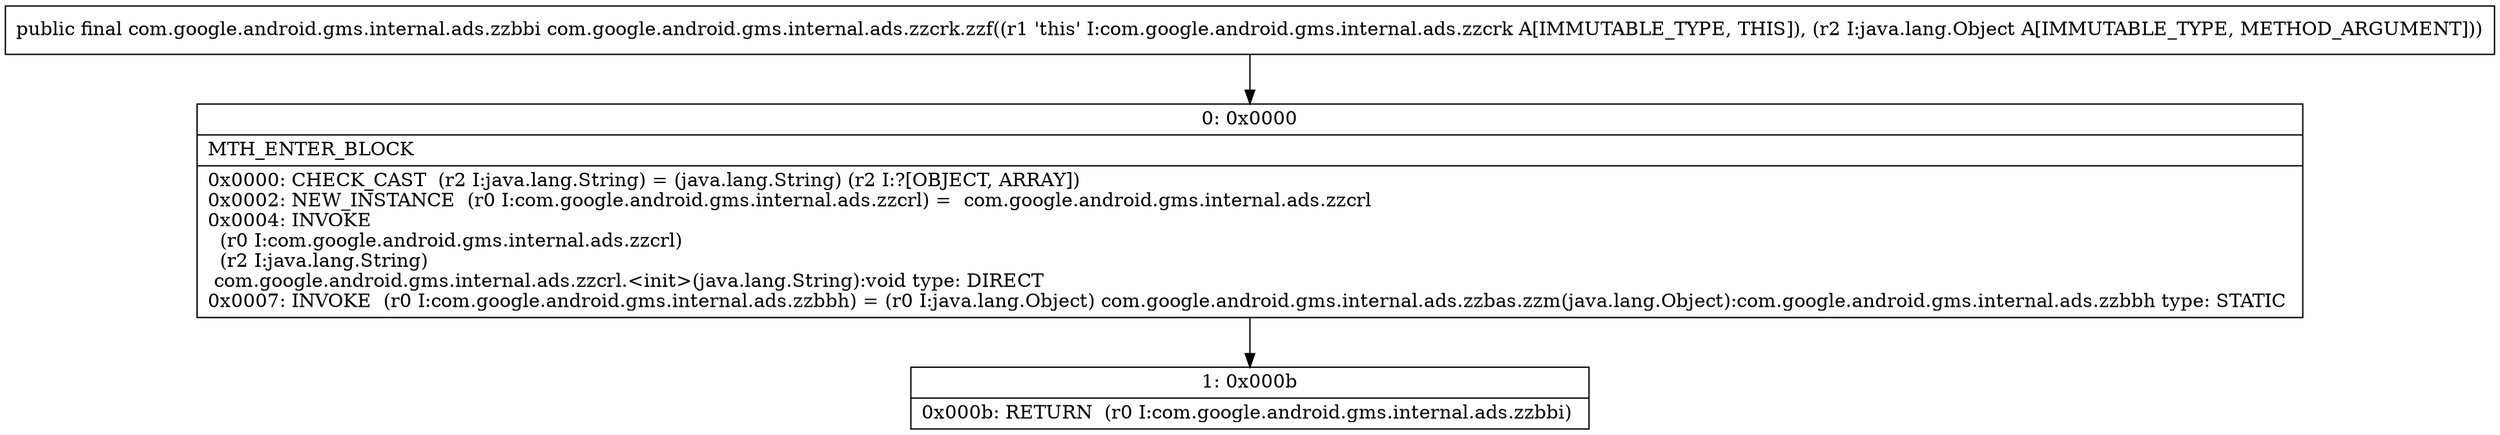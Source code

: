 digraph "CFG forcom.google.android.gms.internal.ads.zzcrk.zzf(Ljava\/lang\/Object;)Lcom\/google\/android\/gms\/internal\/ads\/zzbbi;" {
Node_0 [shape=record,label="{0\:\ 0x0000|MTH_ENTER_BLOCK\l|0x0000: CHECK_CAST  (r2 I:java.lang.String) = (java.lang.String) (r2 I:?[OBJECT, ARRAY]) \l0x0002: NEW_INSTANCE  (r0 I:com.google.android.gms.internal.ads.zzcrl) =  com.google.android.gms.internal.ads.zzcrl \l0x0004: INVOKE  \l  (r0 I:com.google.android.gms.internal.ads.zzcrl)\l  (r2 I:java.lang.String)\l com.google.android.gms.internal.ads.zzcrl.\<init\>(java.lang.String):void type: DIRECT \l0x0007: INVOKE  (r0 I:com.google.android.gms.internal.ads.zzbbh) = (r0 I:java.lang.Object) com.google.android.gms.internal.ads.zzbas.zzm(java.lang.Object):com.google.android.gms.internal.ads.zzbbh type: STATIC \l}"];
Node_1 [shape=record,label="{1\:\ 0x000b|0x000b: RETURN  (r0 I:com.google.android.gms.internal.ads.zzbbi) \l}"];
MethodNode[shape=record,label="{public final com.google.android.gms.internal.ads.zzbbi com.google.android.gms.internal.ads.zzcrk.zzf((r1 'this' I:com.google.android.gms.internal.ads.zzcrk A[IMMUTABLE_TYPE, THIS]), (r2 I:java.lang.Object A[IMMUTABLE_TYPE, METHOD_ARGUMENT])) }"];
MethodNode -> Node_0;
Node_0 -> Node_1;
}

